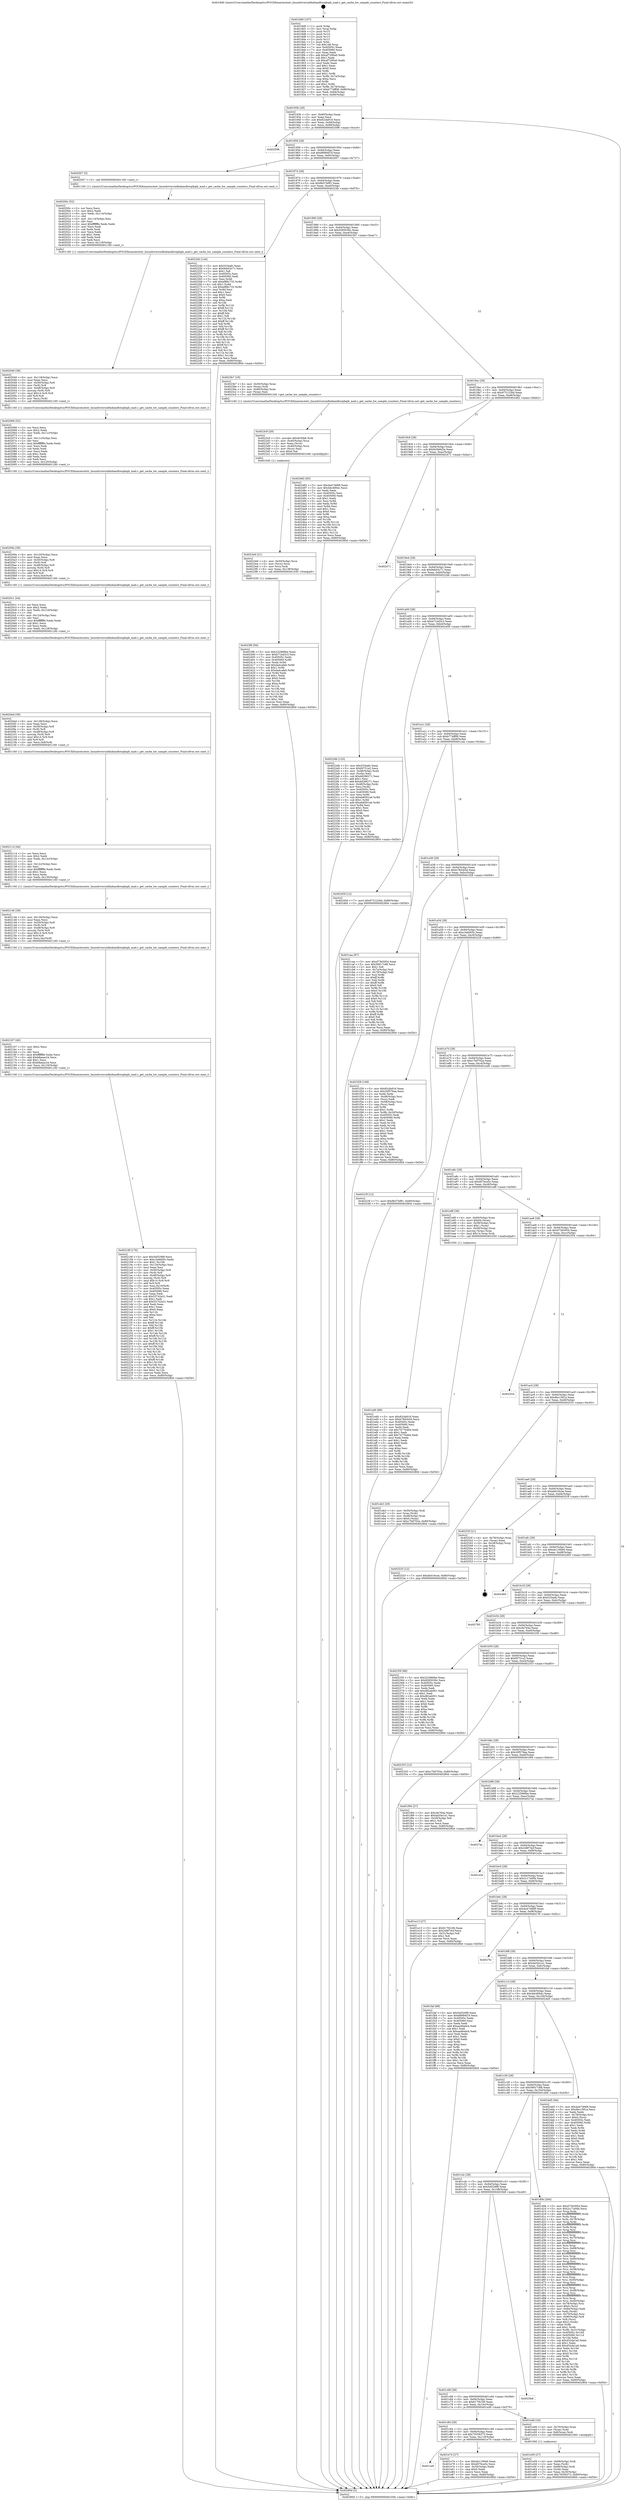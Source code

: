digraph "0x4018d0" {
  label = "0x4018d0 (/mnt/c/Users/mathe/Desktop/tcc/POCII/binaries/extr_linuxdriversinfinibandhwqibqib_mad.c_get_cache_hw_sample_counters_Final-ollvm.out::main(0))"
  labelloc = "t"
  node[shape=record]

  Entry [label="",width=0.3,height=0.3,shape=circle,fillcolor=black,style=filled]
  "0x40193b" [label="{
     0x40193b [29]\l
     | [instrs]\l
     &nbsp;&nbsp;0x40193b \<+3\>: mov -0x80(%rbp),%eax\l
     &nbsp;&nbsp;0x40193e \<+2\>: mov %eax,%ecx\l
     &nbsp;&nbsp;0x401940 \<+6\>: sub $0x82cfa916,%ecx\l
     &nbsp;&nbsp;0x401946 \<+6\>: mov %eax,-0x94(%rbp)\l
     &nbsp;&nbsp;0x40194c \<+6\>: mov %ecx,-0x98(%rbp)\l
     &nbsp;&nbsp;0x401952 \<+6\>: je 0000000000402596 \<main+0xcc6\>\l
  }"]
  "0x402596" [label="{
     0x402596\l
  }", style=dashed]
  "0x401958" [label="{
     0x401958 [28]\l
     | [instrs]\l
     &nbsp;&nbsp;0x401958 \<+5\>: jmp 000000000040195d \<main+0x8d\>\l
     &nbsp;&nbsp;0x40195d \<+6\>: mov -0x94(%rbp),%eax\l
     &nbsp;&nbsp;0x401963 \<+5\>: sub $0x88994f19,%eax\l
     &nbsp;&nbsp;0x401968 \<+6\>: mov %eax,-0x9c(%rbp)\l
     &nbsp;&nbsp;0x40196e \<+6\>: je 0000000000402007 \<main+0x737\>\l
  }"]
  Exit [label="",width=0.3,height=0.3,shape=circle,fillcolor=black,style=filled,peripheries=2]
  "0x402007" [label="{
     0x402007 [5]\l
     | [instrs]\l
     &nbsp;&nbsp;0x402007 \<+5\>: call 0000000000401160 \<next_i\>\l
     | [calls]\l
     &nbsp;&nbsp;0x401160 \{1\} (/mnt/c/Users/mathe/Desktop/tcc/POCII/binaries/extr_linuxdriversinfinibandhwqibqib_mad.c_get_cache_hw_sample_counters_Final-ollvm.out::next_i)\l
  }"]
  "0x401974" [label="{
     0x401974 [28]\l
     | [instrs]\l
     &nbsp;&nbsp;0x401974 \<+5\>: jmp 0000000000401979 \<main+0xa9\>\l
     &nbsp;&nbsp;0x401979 \<+6\>: mov -0x94(%rbp),%eax\l
     &nbsp;&nbsp;0x40197f \<+5\>: sub $0x8b57bf91,%eax\l
     &nbsp;&nbsp;0x401984 \<+6\>: mov %eax,-0xa0(%rbp)\l
     &nbsp;&nbsp;0x40198a \<+6\>: je 000000000040224b \<main+0x97b\>\l
  }"]
  "0x4023fb" [label="{
     0x4023fb [94]\l
     | [instrs]\l
     &nbsp;&nbsp;0x4023fb \<+5\>: mov $0x222966be,%eax\l
     &nbsp;&nbsp;0x402400 \<+5\>: mov $0xb71bd3c3,%esi\l
     &nbsp;&nbsp;0x402405 \<+7\>: mov 0x40505c,%edx\l
     &nbsp;&nbsp;0x40240c \<+8\>: mov 0x405060,%r8d\l
     &nbsp;&nbsp;0x402414 \<+3\>: mov %edx,%r9d\l
     &nbsp;&nbsp;0x402417 \<+7\>: add $0xda4cafa0,%r9d\l
     &nbsp;&nbsp;0x40241e \<+4\>: sub $0x1,%r9d\l
     &nbsp;&nbsp;0x402422 \<+7\>: sub $0xda4cafa0,%r9d\l
     &nbsp;&nbsp;0x402429 \<+4\>: imul %r9d,%edx\l
     &nbsp;&nbsp;0x40242d \<+3\>: and $0x1,%edx\l
     &nbsp;&nbsp;0x402430 \<+3\>: cmp $0x0,%edx\l
     &nbsp;&nbsp;0x402433 \<+4\>: sete %r10b\l
     &nbsp;&nbsp;0x402437 \<+4\>: cmp $0xa,%r8d\l
     &nbsp;&nbsp;0x40243b \<+4\>: setl %r11b\l
     &nbsp;&nbsp;0x40243f \<+3\>: mov %r10b,%bl\l
     &nbsp;&nbsp;0x402442 \<+3\>: and %r11b,%bl\l
     &nbsp;&nbsp;0x402445 \<+3\>: xor %r11b,%r10b\l
     &nbsp;&nbsp;0x402448 \<+3\>: or %r10b,%bl\l
     &nbsp;&nbsp;0x40244b \<+3\>: test $0x1,%bl\l
     &nbsp;&nbsp;0x40244e \<+3\>: cmovne %esi,%eax\l
     &nbsp;&nbsp;0x402451 \<+3\>: mov %eax,-0x80(%rbp)\l
     &nbsp;&nbsp;0x402454 \<+5\>: jmp 000000000040280d \<main+0xf3d\>\l
  }"]
  "0x40224b" [label="{
     0x40224b [144]\l
     | [instrs]\l
     &nbsp;&nbsp;0x40224b \<+5\>: mov $0x533eafc,%eax\l
     &nbsp;&nbsp;0x402250 \<+5\>: mov $0x9eb03c71,%ecx\l
     &nbsp;&nbsp;0x402255 \<+2\>: mov $0x1,%dl\l
     &nbsp;&nbsp;0x402257 \<+7\>: mov 0x40505c,%esi\l
     &nbsp;&nbsp;0x40225e \<+7\>: mov 0x405060,%edi\l
     &nbsp;&nbsp;0x402265 \<+3\>: mov %esi,%r8d\l
     &nbsp;&nbsp;0x402268 \<+7\>: add $0xef88c733,%r8d\l
     &nbsp;&nbsp;0x40226f \<+4\>: sub $0x1,%r8d\l
     &nbsp;&nbsp;0x402273 \<+7\>: sub $0xef88c733,%r8d\l
     &nbsp;&nbsp;0x40227a \<+4\>: imul %r8d,%esi\l
     &nbsp;&nbsp;0x40227e \<+3\>: and $0x1,%esi\l
     &nbsp;&nbsp;0x402281 \<+3\>: cmp $0x0,%esi\l
     &nbsp;&nbsp;0x402284 \<+4\>: sete %r9b\l
     &nbsp;&nbsp;0x402288 \<+3\>: cmp $0xa,%edi\l
     &nbsp;&nbsp;0x40228b \<+4\>: setl %r10b\l
     &nbsp;&nbsp;0x40228f \<+3\>: mov %r9b,%r11b\l
     &nbsp;&nbsp;0x402292 \<+4\>: xor $0xff,%r11b\l
     &nbsp;&nbsp;0x402296 \<+3\>: mov %r10b,%bl\l
     &nbsp;&nbsp;0x402299 \<+3\>: xor $0xff,%bl\l
     &nbsp;&nbsp;0x40229c \<+3\>: xor $0x1,%dl\l
     &nbsp;&nbsp;0x40229f \<+3\>: mov %r11b,%r14b\l
     &nbsp;&nbsp;0x4022a2 \<+4\>: and $0xff,%r14b\l
     &nbsp;&nbsp;0x4022a6 \<+3\>: and %dl,%r9b\l
     &nbsp;&nbsp;0x4022a9 \<+3\>: mov %bl,%r15b\l
     &nbsp;&nbsp;0x4022ac \<+4\>: and $0xff,%r15b\l
     &nbsp;&nbsp;0x4022b0 \<+3\>: and %dl,%r10b\l
     &nbsp;&nbsp;0x4022b3 \<+3\>: or %r9b,%r14b\l
     &nbsp;&nbsp;0x4022b6 \<+3\>: or %r10b,%r15b\l
     &nbsp;&nbsp;0x4022b9 \<+3\>: xor %r15b,%r14b\l
     &nbsp;&nbsp;0x4022bc \<+3\>: or %bl,%r11b\l
     &nbsp;&nbsp;0x4022bf \<+4\>: xor $0xff,%r11b\l
     &nbsp;&nbsp;0x4022c3 \<+3\>: or $0x1,%dl\l
     &nbsp;&nbsp;0x4022c6 \<+3\>: and %dl,%r11b\l
     &nbsp;&nbsp;0x4022c9 \<+3\>: or %r11b,%r14b\l
     &nbsp;&nbsp;0x4022cc \<+4\>: test $0x1,%r14b\l
     &nbsp;&nbsp;0x4022d0 \<+3\>: cmovne %ecx,%eax\l
     &nbsp;&nbsp;0x4022d3 \<+3\>: mov %eax,-0x80(%rbp)\l
     &nbsp;&nbsp;0x4022d6 \<+5\>: jmp 000000000040280d \<main+0xf3d\>\l
  }"]
  "0x401990" [label="{
     0x401990 [28]\l
     | [instrs]\l
     &nbsp;&nbsp;0x401990 \<+5\>: jmp 0000000000401995 \<main+0xc5\>\l
     &nbsp;&nbsp;0x401995 \<+6\>: mov -0x94(%rbp),%eax\l
     &nbsp;&nbsp;0x40199b \<+5\>: sub $0x9285036c,%eax\l
     &nbsp;&nbsp;0x4019a0 \<+6\>: mov %eax,-0xa4(%rbp)\l
     &nbsp;&nbsp;0x4019a6 \<+6\>: je 00000000004023b7 \<main+0xae7\>\l
  }"]
  "0x4023e6" [label="{
     0x4023e6 [21]\l
     | [instrs]\l
     &nbsp;&nbsp;0x4023e6 \<+4\>: mov -0x50(%rbp),%rcx\l
     &nbsp;&nbsp;0x4023ea \<+3\>: mov (%rcx),%rcx\l
     &nbsp;&nbsp;0x4023ed \<+3\>: mov %rcx,%rdi\l
     &nbsp;&nbsp;0x4023f0 \<+6\>: mov %eax,-0x138(%rbp)\l
     &nbsp;&nbsp;0x4023f6 \<+5\>: call 0000000000401030 \<free@plt\>\l
     | [calls]\l
     &nbsp;&nbsp;0x401030 \{1\} (unknown)\l
  }"]
  "0x4023b7" [label="{
     0x4023b7 [18]\l
     | [instrs]\l
     &nbsp;&nbsp;0x4023b7 \<+4\>: mov -0x50(%rbp),%rax\l
     &nbsp;&nbsp;0x4023bb \<+3\>: mov (%rax),%rdi\l
     &nbsp;&nbsp;0x4023be \<+4\>: mov -0x60(%rbp),%rax\l
     &nbsp;&nbsp;0x4023c2 \<+2\>: mov (%rax),%esi\l
     &nbsp;&nbsp;0x4023c4 \<+5\>: call 0000000000401240 \<get_cache_hw_sample_counters\>\l
     | [calls]\l
     &nbsp;&nbsp;0x401240 \{1\} (/mnt/c/Users/mathe/Desktop/tcc/POCII/binaries/extr_linuxdriversinfinibandhwqibqib_mad.c_get_cache_hw_sample_counters_Final-ollvm.out::get_cache_hw_sample_counters)\l
  }"]
  "0x4019ac" [label="{
     0x4019ac [28]\l
     | [instrs]\l
     &nbsp;&nbsp;0x4019ac \<+5\>: jmp 00000000004019b1 \<main+0xe1\>\l
     &nbsp;&nbsp;0x4019b1 \<+6\>: mov -0x94(%rbp),%eax\l
     &nbsp;&nbsp;0x4019b7 \<+5\>: sub $0x9731226d,%eax\l
     &nbsp;&nbsp;0x4019bc \<+6\>: mov %eax,-0xa8(%rbp)\l
     &nbsp;&nbsp;0x4019c2 \<+6\>: je 0000000000402482 \<main+0xbb2\>\l
  }"]
  "0x4023c9" [label="{
     0x4023c9 [29]\l
     | [instrs]\l
     &nbsp;&nbsp;0x4023c9 \<+10\>: movabs $0x4030b6,%rdi\l
     &nbsp;&nbsp;0x4023d3 \<+4\>: mov -0x40(%rbp),%rcx\l
     &nbsp;&nbsp;0x4023d7 \<+2\>: mov %eax,(%rcx)\l
     &nbsp;&nbsp;0x4023d9 \<+4\>: mov -0x40(%rbp),%rcx\l
     &nbsp;&nbsp;0x4023dd \<+2\>: mov (%rcx),%esi\l
     &nbsp;&nbsp;0x4023df \<+2\>: mov $0x0,%al\l
     &nbsp;&nbsp;0x4023e1 \<+5\>: call 0000000000401040 \<printf@plt\>\l
     | [calls]\l
     &nbsp;&nbsp;0x401040 \{1\} (unknown)\l
  }"]
  "0x402482" [label="{
     0x402482 [83]\l
     | [instrs]\l
     &nbsp;&nbsp;0x402482 \<+5\>: mov $0x4a474689,%eax\l
     &nbsp;&nbsp;0x402487 \<+5\>: mov $0x4dcd064c,%ecx\l
     &nbsp;&nbsp;0x40248c \<+2\>: xor %edx,%edx\l
     &nbsp;&nbsp;0x40248e \<+7\>: mov 0x40505c,%esi\l
     &nbsp;&nbsp;0x402495 \<+7\>: mov 0x405060,%edi\l
     &nbsp;&nbsp;0x40249c \<+3\>: sub $0x1,%edx\l
     &nbsp;&nbsp;0x40249f \<+3\>: mov %esi,%r8d\l
     &nbsp;&nbsp;0x4024a2 \<+3\>: add %edx,%r8d\l
     &nbsp;&nbsp;0x4024a5 \<+4\>: imul %r8d,%esi\l
     &nbsp;&nbsp;0x4024a9 \<+3\>: and $0x1,%esi\l
     &nbsp;&nbsp;0x4024ac \<+3\>: cmp $0x0,%esi\l
     &nbsp;&nbsp;0x4024af \<+4\>: sete %r9b\l
     &nbsp;&nbsp;0x4024b3 \<+3\>: cmp $0xa,%edi\l
     &nbsp;&nbsp;0x4024b6 \<+4\>: setl %r10b\l
     &nbsp;&nbsp;0x4024ba \<+3\>: mov %r9b,%r11b\l
     &nbsp;&nbsp;0x4024bd \<+3\>: and %r10b,%r11b\l
     &nbsp;&nbsp;0x4024c0 \<+3\>: xor %r10b,%r9b\l
     &nbsp;&nbsp;0x4024c3 \<+3\>: or %r9b,%r11b\l
     &nbsp;&nbsp;0x4024c6 \<+4\>: test $0x1,%r11b\l
     &nbsp;&nbsp;0x4024ca \<+3\>: cmovne %ecx,%eax\l
     &nbsp;&nbsp;0x4024cd \<+3\>: mov %eax,-0x80(%rbp)\l
     &nbsp;&nbsp;0x4024d0 \<+5\>: jmp 000000000040280d \<main+0xf3d\>\l
  }"]
  "0x4019c8" [label="{
     0x4019c8 [28]\l
     | [instrs]\l
     &nbsp;&nbsp;0x4019c8 \<+5\>: jmp 00000000004019cd \<main+0xfd\>\l
     &nbsp;&nbsp;0x4019cd \<+6\>: mov -0x94(%rbp),%eax\l
     &nbsp;&nbsp;0x4019d3 \<+5\>: sub $0x9c0b6d3a,%eax\l
     &nbsp;&nbsp;0x4019d8 \<+6\>: mov %eax,-0xac(%rbp)\l
     &nbsp;&nbsp;0x4019de \<+6\>: je 0000000000402471 \<main+0xba1\>\l
  }"]
  "0x40218f" [label="{
     0x40218f [176]\l
     | [instrs]\l
     &nbsp;&nbsp;0x40218f \<+5\>: mov $0x5ef329f9,%ecx\l
     &nbsp;&nbsp;0x402194 \<+5\>: mov $0xc3a6d05c,%edx\l
     &nbsp;&nbsp;0x402199 \<+3\>: mov $0x1,%r10b\l
     &nbsp;&nbsp;0x40219c \<+6\>: mov -0x134(%rbp),%esi\l
     &nbsp;&nbsp;0x4021a2 \<+3\>: imul %eax,%esi\l
     &nbsp;&nbsp;0x4021a5 \<+4\>: mov -0x50(%rbp),%r8\l
     &nbsp;&nbsp;0x4021a9 \<+3\>: mov (%r8),%r8\l
     &nbsp;&nbsp;0x4021ac \<+4\>: mov -0x48(%rbp),%r9\l
     &nbsp;&nbsp;0x4021b0 \<+3\>: movslq (%r9),%r9\l
     &nbsp;&nbsp;0x4021b3 \<+4\>: imul $0x14,%r9,%r9\l
     &nbsp;&nbsp;0x4021b7 \<+3\>: add %r9,%r8\l
     &nbsp;&nbsp;0x4021ba \<+4\>: mov %esi,0x10(%r8)\l
     &nbsp;&nbsp;0x4021be \<+7\>: mov 0x40505c,%eax\l
     &nbsp;&nbsp;0x4021c5 \<+7\>: mov 0x405060,%esi\l
     &nbsp;&nbsp;0x4021cc \<+2\>: mov %eax,%edi\l
     &nbsp;&nbsp;0x4021ce \<+6\>: sub $0x53742a31,%edi\l
     &nbsp;&nbsp;0x4021d4 \<+3\>: sub $0x1,%edi\l
     &nbsp;&nbsp;0x4021d7 \<+6\>: add $0x53742a31,%edi\l
     &nbsp;&nbsp;0x4021dd \<+3\>: imul %edi,%eax\l
     &nbsp;&nbsp;0x4021e0 \<+3\>: and $0x1,%eax\l
     &nbsp;&nbsp;0x4021e3 \<+3\>: cmp $0x0,%eax\l
     &nbsp;&nbsp;0x4021e6 \<+4\>: sete %r11b\l
     &nbsp;&nbsp;0x4021ea \<+3\>: cmp $0xa,%esi\l
     &nbsp;&nbsp;0x4021ed \<+3\>: setl %bl\l
     &nbsp;&nbsp;0x4021f0 \<+3\>: mov %r11b,%r14b\l
     &nbsp;&nbsp;0x4021f3 \<+4\>: xor $0xff,%r14b\l
     &nbsp;&nbsp;0x4021f7 \<+3\>: mov %bl,%r15b\l
     &nbsp;&nbsp;0x4021fa \<+4\>: xor $0xff,%r15b\l
     &nbsp;&nbsp;0x4021fe \<+4\>: xor $0x1,%r10b\l
     &nbsp;&nbsp;0x402202 \<+3\>: mov %r14b,%r12b\l
     &nbsp;&nbsp;0x402205 \<+4\>: and $0xff,%r12b\l
     &nbsp;&nbsp;0x402209 \<+3\>: and %r10b,%r11b\l
     &nbsp;&nbsp;0x40220c \<+3\>: mov %r15b,%r13b\l
     &nbsp;&nbsp;0x40220f \<+4\>: and $0xff,%r13b\l
     &nbsp;&nbsp;0x402213 \<+3\>: and %r10b,%bl\l
     &nbsp;&nbsp;0x402216 \<+3\>: or %r11b,%r12b\l
     &nbsp;&nbsp;0x402219 \<+3\>: or %bl,%r13b\l
     &nbsp;&nbsp;0x40221c \<+3\>: xor %r13b,%r12b\l
     &nbsp;&nbsp;0x40221f \<+3\>: or %r15b,%r14b\l
     &nbsp;&nbsp;0x402222 \<+4\>: xor $0xff,%r14b\l
     &nbsp;&nbsp;0x402226 \<+4\>: or $0x1,%r10b\l
     &nbsp;&nbsp;0x40222a \<+3\>: and %r10b,%r14b\l
     &nbsp;&nbsp;0x40222d \<+3\>: or %r14b,%r12b\l
     &nbsp;&nbsp;0x402230 \<+4\>: test $0x1,%r12b\l
     &nbsp;&nbsp;0x402234 \<+3\>: cmovne %edx,%ecx\l
     &nbsp;&nbsp;0x402237 \<+3\>: mov %ecx,-0x80(%rbp)\l
     &nbsp;&nbsp;0x40223a \<+5\>: jmp 000000000040280d \<main+0xf3d\>\l
  }"]
  "0x402471" [label="{
     0x402471\l
  }", style=dashed]
  "0x4019e4" [label="{
     0x4019e4 [28]\l
     | [instrs]\l
     &nbsp;&nbsp;0x4019e4 \<+5\>: jmp 00000000004019e9 \<main+0x119\>\l
     &nbsp;&nbsp;0x4019e9 \<+6\>: mov -0x94(%rbp),%eax\l
     &nbsp;&nbsp;0x4019ef \<+5\>: sub $0x9eb03c71,%eax\l
     &nbsp;&nbsp;0x4019f4 \<+6\>: mov %eax,-0xb0(%rbp)\l
     &nbsp;&nbsp;0x4019fa \<+6\>: je 00000000004022db \<main+0xa0b\>\l
  }"]
  "0x402167" [label="{
     0x402167 [40]\l
     | [instrs]\l
     &nbsp;&nbsp;0x402167 \<+5\>: mov $0x2,%ecx\l
     &nbsp;&nbsp;0x40216c \<+1\>: cltd\l
     &nbsp;&nbsp;0x40216d \<+2\>: idiv %ecx\l
     &nbsp;&nbsp;0x40216f \<+6\>: imul $0xfffffffe,%edx,%ecx\l
     &nbsp;&nbsp;0x402175 \<+6\>: add $0xb8aeac24,%ecx\l
     &nbsp;&nbsp;0x40217b \<+3\>: add $0x1,%ecx\l
     &nbsp;&nbsp;0x40217e \<+6\>: sub $0xb8aeac24,%ecx\l
     &nbsp;&nbsp;0x402184 \<+6\>: mov %ecx,-0x134(%rbp)\l
     &nbsp;&nbsp;0x40218a \<+5\>: call 0000000000401160 \<next_i\>\l
     | [calls]\l
     &nbsp;&nbsp;0x401160 \{1\} (/mnt/c/Users/mathe/Desktop/tcc/POCII/binaries/extr_linuxdriversinfinibandhwqibqib_mad.c_get_cache_hw_sample_counters_Final-ollvm.out::next_i)\l
  }"]
  "0x4022db" [label="{
     0x4022db [120]\l
     | [instrs]\l
     &nbsp;&nbsp;0x4022db \<+5\>: mov $0x533eafc,%eax\l
     &nbsp;&nbsp;0x4022e0 \<+5\>: mov $0xf4751a2,%ecx\l
     &nbsp;&nbsp;0x4022e5 \<+4\>: mov -0x48(%rbp),%rdx\l
     &nbsp;&nbsp;0x4022e9 \<+2\>: mov (%rdx),%esi\l
     &nbsp;&nbsp;0x4022eb \<+6\>: sub $0xdd286271,%esi\l
     &nbsp;&nbsp;0x4022f1 \<+3\>: add $0x1,%esi\l
     &nbsp;&nbsp;0x4022f4 \<+6\>: add $0xdd286271,%esi\l
     &nbsp;&nbsp;0x4022fa \<+4\>: mov -0x48(%rbp),%rdx\l
     &nbsp;&nbsp;0x4022fe \<+2\>: mov %esi,(%rdx)\l
     &nbsp;&nbsp;0x402300 \<+7\>: mov 0x40505c,%esi\l
     &nbsp;&nbsp;0x402307 \<+7\>: mov 0x405060,%edi\l
     &nbsp;&nbsp;0x40230e \<+3\>: mov %esi,%r8d\l
     &nbsp;&nbsp;0x402311 \<+7\>: sub $0xeb8561a6,%r8d\l
     &nbsp;&nbsp;0x402318 \<+4\>: sub $0x1,%r8d\l
     &nbsp;&nbsp;0x40231c \<+7\>: add $0xeb8561a6,%r8d\l
     &nbsp;&nbsp;0x402323 \<+4\>: imul %r8d,%esi\l
     &nbsp;&nbsp;0x402327 \<+3\>: and $0x1,%esi\l
     &nbsp;&nbsp;0x40232a \<+3\>: cmp $0x0,%esi\l
     &nbsp;&nbsp;0x40232d \<+4\>: sete %r9b\l
     &nbsp;&nbsp;0x402331 \<+3\>: cmp $0xa,%edi\l
     &nbsp;&nbsp;0x402334 \<+4\>: setl %r10b\l
     &nbsp;&nbsp;0x402338 \<+3\>: mov %r9b,%r11b\l
     &nbsp;&nbsp;0x40233b \<+3\>: and %r10b,%r11b\l
     &nbsp;&nbsp;0x40233e \<+3\>: xor %r10b,%r9b\l
     &nbsp;&nbsp;0x402341 \<+3\>: or %r9b,%r11b\l
     &nbsp;&nbsp;0x402344 \<+4\>: test $0x1,%r11b\l
     &nbsp;&nbsp;0x402348 \<+3\>: cmovne %ecx,%eax\l
     &nbsp;&nbsp;0x40234b \<+3\>: mov %eax,-0x80(%rbp)\l
     &nbsp;&nbsp;0x40234e \<+5\>: jmp 000000000040280d \<main+0xf3d\>\l
  }"]
  "0x401a00" [label="{
     0x401a00 [28]\l
     | [instrs]\l
     &nbsp;&nbsp;0x401a00 \<+5\>: jmp 0000000000401a05 \<main+0x135\>\l
     &nbsp;&nbsp;0x401a05 \<+6\>: mov -0x94(%rbp),%eax\l
     &nbsp;&nbsp;0x401a0b \<+5\>: sub $0xb71bd3c3,%eax\l
     &nbsp;&nbsp;0x401a10 \<+6\>: mov %eax,-0xb4(%rbp)\l
     &nbsp;&nbsp;0x401a16 \<+6\>: je 0000000000402459 \<main+0xb89\>\l
  }"]
  "0x402140" [label="{
     0x402140 [39]\l
     | [instrs]\l
     &nbsp;&nbsp;0x402140 \<+6\>: mov -0x130(%rbp),%ecx\l
     &nbsp;&nbsp;0x402146 \<+3\>: imul %eax,%ecx\l
     &nbsp;&nbsp;0x402149 \<+4\>: mov -0x50(%rbp),%r8\l
     &nbsp;&nbsp;0x40214d \<+3\>: mov (%r8),%r8\l
     &nbsp;&nbsp;0x402150 \<+4\>: mov -0x48(%rbp),%r9\l
     &nbsp;&nbsp;0x402154 \<+3\>: movslq (%r9),%r9\l
     &nbsp;&nbsp;0x402157 \<+4\>: imul $0x14,%r9,%r9\l
     &nbsp;&nbsp;0x40215b \<+3\>: add %r9,%r8\l
     &nbsp;&nbsp;0x40215e \<+4\>: mov %ecx,0xc(%r8)\l
     &nbsp;&nbsp;0x402162 \<+5\>: call 0000000000401160 \<next_i\>\l
     | [calls]\l
     &nbsp;&nbsp;0x401160 \{1\} (/mnt/c/Users/mathe/Desktop/tcc/POCII/binaries/extr_linuxdriversinfinibandhwqibqib_mad.c_get_cache_hw_sample_counters_Final-ollvm.out::next_i)\l
  }"]
  "0x402459" [label="{
     0x402459 [12]\l
     | [instrs]\l
     &nbsp;&nbsp;0x402459 \<+7\>: movl $0x9731226d,-0x80(%rbp)\l
     &nbsp;&nbsp;0x402460 \<+5\>: jmp 000000000040280d \<main+0xf3d\>\l
  }"]
  "0x401a1c" [label="{
     0x401a1c [28]\l
     | [instrs]\l
     &nbsp;&nbsp;0x401a1c \<+5\>: jmp 0000000000401a21 \<main+0x151\>\l
     &nbsp;&nbsp;0x401a21 \<+6\>: mov -0x94(%rbp),%eax\l
     &nbsp;&nbsp;0x401a27 \<+5\>: sub $0xb774ff08,%eax\l
     &nbsp;&nbsp;0x401a2c \<+6\>: mov %eax,-0xb8(%rbp)\l
     &nbsp;&nbsp;0x401a32 \<+6\>: je 0000000000401caa \<main+0x3da\>\l
  }"]
  "0x402114" [label="{
     0x402114 [44]\l
     | [instrs]\l
     &nbsp;&nbsp;0x402114 \<+2\>: xor %ecx,%ecx\l
     &nbsp;&nbsp;0x402116 \<+5\>: mov $0x2,%edx\l
     &nbsp;&nbsp;0x40211b \<+6\>: mov %edx,-0x12c(%rbp)\l
     &nbsp;&nbsp;0x402121 \<+1\>: cltd\l
     &nbsp;&nbsp;0x402122 \<+6\>: mov -0x12c(%rbp),%esi\l
     &nbsp;&nbsp;0x402128 \<+2\>: idiv %esi\l
     &nbsp;&nbsp;0x40212a \<+6\>: imul $0xfffffffe,%edx,%edx\l
     &nbsp;&nbsp;0x402130 \<+3\>: sub $0x1,%ecx\l
     &nbsp;&nbsp;0x402133 \<+2\>: sub %ecx,%edx\l
     &nbsp;&nbsp;0x402135 \<+6\>: mov %edx,-0x130(%rbp)\l
     &nbsp;&nbsp;0x40213b \<+5\>: call 0000000000401160 \<next_i\>\l
     | [calls]\l
     &nbsp;&nbsp;0x401160 \{1\} (/mnt/c/Users/mathe/Desktop/tcc/POCII/binaries/extr_linuxdriversinfinibandhwqibqib_mad.c_get_cache_hw_sample_counters_Final-ollvm.out::next_i)\l
  }"]
  "0x401caa" [label="{
     0x401caa [97]\l
     | [instrs]\l
     &nbsp;&nbsp;0x401caa \<+5\>: mov $0xd73b5954,%eax\l
     &nbsp;&nbsp;0x401caf \<+5\>: mov $0x56917c88,%ecx\l
     &nbsp;&nbsp;0x401cb4 \<+2\>: mov $0x1,%dl\l
     &nbsp;&nbsp;0x401cb6 \<+4\>: mov -0x7a(%rbp),%sil\l
     &nbsp;&nbsp;0x401cba \<+4\>: mov -0x79(%rbp),%dil\l
     &nbsp;&nbsp;0x401cbe \<+3\>: mov %sil,%r8b\l
     &nbsp;&nbsp;0x401cc1 \<+4\>: xor $0xff,%r8b\l
     &nbsp;&nbsp;0x401cc5 \<+3\>: mov %dil,%r9b\l
     &nbsp;&nbsp;0x401cc8 \<+4\>: xor $0xff,%r9b\l
     &nbsp;&nbsp;0x401ccc \<+3\>: xor $0x0,%dl\l
     &nbsp;&nbsp;0x401ccf \<+3\>: mov %r8b,%r10b\l
     &nbsp;&nbsp;0x401cd2 \<+4\>: and $0x0,%r10b\l
     &nbsp;&nbsp;0x401cd6 \<+3\>: and %dl,%sil\l
     &nbsp;&nbsp;0x401cd9 \<+3\>: mov %r9b,%r11b\l
     &nbsp;&nbsp;0x401cdc \<+4\>: and $0x0,%r11b\l
     &nbsp;&nbsp;0x401ce0 \<+3\>: and %dl,%dil\l
     &nbsp;&nbsp;0x401ce3 \<+3\>: or %sil,%r10b\l
     &nbsp;&nbsp;0x401ce6 \<+3\>: or %dil,%r11b\l
     &nbsp;&nbsp;0x401ce9 \<+3\>: xor %r11b,%r10b\l
     &nbsp;&nbsp;0x401cec \<+3\>: or %r9b,%r8b\l
     &nbsp;&nbsp;0x401cef \<+4\>: xor $0xff,%r8b\l
     &nbsp;&nbsp;0x401cf3 \<+3\>: or $0x0,%dl\l
     &nbsp;&nbsp;0x401cf6 \<+3\>: and %dl,%r8b\l
     &nbsp;&nbsp;0x401cf9 \<+3\>: or %r8b,%r10b\l
     &nbsp;&nbsp;0x401cfc \<+4\>: test $0x1,%r10b\l
     &nbsp;&nbsp;0x401d00 \<+3\>: cmovne %ecx,%eax\l
     &nbsp;&nbsp;0x401d03 \<+3\>: mov %eax,-0x80(%rbp)\l
     &nbsp;&nbsp;0x401d06 \<+5\>: jmp 000000000040280d \<main+0xf3d\>\l
  }"]
  "0x401a38" [label="{
     0x401a38 [28]\l
     | [instrs]\l
     &nbsp;&nbsp;0x401a38 \<+5\>: jmp 0000000000401a3d \<main+0x16d\>\l
     &nbsp;&nbsp;0x401a3d \<+6\>: mov -0x94(%rbp),%eax\l
     &nbsp;&nbsp;0x401a43 \<+5\>: sub $0xb780cb5d,%eax\l
     &nbsp;&nbsp;0x401a48 \<+6\>: mov %eax,-0xbc(%rbp)\l
     &nbsp;&nbsp;0x401a4e \<+6\>: je 0000000000401f28 \<main+0x658\>\l
  }"]
  "0x40280d" [label="{
     0x40280d [5]\l
     | [instrs]\l
     &nbsp;&nbsp;0x40280d \<+5\>: jmp 000000000040193b \<main+0x6b\>\l
  }"]
  "0x4018d0" [label="{
     0x4018d0 [107]\l
     | [instrs]\l
     &nbsp;&nbsp;0x4018d0 \<+1\>: push %rbp\l
     &nbsp;&nbsp;0x4018d1 \<+3\>: mov %rsp,%rbp\l
     &nbsp;&nbsp;0x4018d4 \<+2\>: push %r15\l
     &nbsp;&nbsp;0x4018d6 \<+2\>: push %r14\l
     &nbsp;&nbsp;0x4018d8 \<+2\>: push %r13\l
     &nbsp;&nbsp;0x4018da \<+2\>: push %r12\l
     &nbsp;&nbsp;0x4018dc \<+1\>: push %rbx\l
     &nbsp;&nbsp;0x4018dd \<+7\>: sub $0x148,%rsp\l
     &nbsp;&nbsp;0x4018e4 \<+7\>: mov 0x40505c,%eax\l
     &nbsp;&nbsp;0x4018eb \<+7\>: mov 0x405060,%ecx\l
     &nbsp;&nbsp;0x4018f2 \<+2\>: mov %eax,%edx\l
     &nbsp;&nbsp;0x4018f4 \<+6\>: add $0xaf7290a0,%edx\l
     &nbsp;&nbsp;0x4018fa \<+3\>: sub $0x1,%edx\l
     &nbsp;&nbsp;0x4018fd \<+6\>: sub $0xaf7290a0,%edx\l
     &nbsp;&nbsp;0x401903 \<+3\>: imul %edx,%eax\l
     &nbsp;&nbsp;0x401906 \<+3\>: and $0x1,%eax\l
     &nbsp;&nbsp;0x401909 \<+3\>: cmp $0x0,%eax\l
     &nbsp;&nbsp;0x40190c \<+4\>: sete %r8b\l
     &nbsp;&nbsp;0x401910 \<+4\>: and $0x1,%r8b\l
     &nbsp;&nbsp;0x401914 \<+4\>: mov %r8b,-0x7a(%rbp)\l
     &nbsp;&nbsp;0x401918 \<+3\>: cmp $0xa,%ecx\l
     &nbsp;&nbsp;0x40191b \<+4\>: setl %r8b\l
     &nbsp;&nbsp;0x40191f \<+4\>: and $0x1,%r8b\l
     &nbsp;&nbsp;0x401923 \<+4\>: mov %r8b,-0x79(%rbp)\l
     &nbsp;&nbsp;0x401927 \<+7\>: movl $0xb774ff08,-0x80(%rbp)\l
     &nbsp;&nbsp;0x40192e \<+6\>: mov %edi,-0x84(%rbp)\l
     &nbsp;&nbsp;0x401934 \<+7\>: mov %rsi,-0x90(%rbp)\l
  }"]
  "0x4020ed" [label="{
     0x4020ed [39]\l
     | [instrs]\l
     &nbsp;&nbsp;0x4020ed \<+6\>: mov -0x128(%rbp),%ecx\l
     &nbsp;&nbsp;0x4020f3 \<+3\>: imul %eax,%ecx\l
     &nbsp;&nbsp;0x4020f6 \<+4\>: mov -0x50(%rbp),%r8\l
     &nbsp;&nbsp;0x4020fa \<+3\>: mov (%r8),%r8\l
     &nbsp;&nbsp;0x4020fd \<+4\>: mov -0x48(%rbp),%r9\l
     &nbsp;&nbsp;0x402101 \<+3\>: movslq (%r9),%r9\l
     &nbsp;&nbsp;0x402104 \<+4\>: imul $0x14,%r9,%r9\l
     &nbsp;&nbsp;0x402108 \<+3\>: add %r9,%r8\l
     &nbsp;&nbsp;0x40210b \<+4\>: mov %ecx,0x8(%r8)\l
     &nbsp;&nbsp;0x40210f \<+5\>: call 0000000000401160 \<next_i\>\l
     | [calls]\l
     &nbsp;&nbsp;0x401160 \{1\} (/mnt/c/Users/mathe/Desktop/tcc/POCII/binaries/extr_linuxdriversinfinibandhwqibqib_mad.c_get_cache_hw_sample_counters_Final-ollvm.out::next_i)\l
  }"]
  "0x401f28" [label="{
     0x401f28 [108]\l
     | [instrs]\l
     &nbsp;&nbsp;0x401f28 \<+5\>: mov $0x82cfa916,%eax\l
     &nbsp;&nbsp;0x401f2d \<+5\>: mov $0x20f579aa,%ecx\l
     &nbsp;&nbsp;0x401f32 \<+2\>: xor %edx,%edx\l
     &nbsp;&nbsp;0x401f34 \<+4\>: mov -0x48(%rbp),%rsi\l
     &nbsp;&nbsp;0x401f38 \<+2\>: mov (%rsi),%edi\l
     &nbsp;&nbsp;0x401f3a \<+4\>: mov -0x58(%rbp),%rsi\l
     &nbsp;&nbsp;0x401f3e \<+2\>: cmp (%rsi),%edi\l
     &nbsp;&nbsp;0x401f40 \<+4\>: setl %r8b\l
     &nbsp;&nbsp;0x401f44 \<+4\>: and $0x1,%r8b\l
     &nbsp;&nbsp;0x401f48 \<+4\>: mov %r8b,-0x29(%rbp)\l
     &nbsp;&nbsp;0x401f4c \<+7\>: mov 0x40505c,%edi\l
     &nbsp;&nbsp;0x401f53 \<+8\>: mov 0x405060,%r9d\l
     &nbsp;&nbsp;0x401f5b \<+3\>: sub $0x1,%edx\l
     &nbsp;&nbsp;0x401f5e \<+3\>: mov %edi,%r10d\l
     &nbsp;&nbsp;0x401f61 \<+3\>: add %edx,%r10d\l
     &nbsp;&nbsp;0x401f64 \<+4\>: imul %r10d,%edi\l
     &nbsp;&nbsp;0x401f68 \<+3\>: and $0x1,%edi\l
     &nbsp;&nbsp;0x401f6b \<+3\>: cmp $0x0,%edi\l
     &nbsp;&nbsp;0x401f6e \<+4\>: sete %r8b\l
     &nbsp;&nbsp;0x401f72 \<+4\>: cmp $0xa,%r9d\l
     &nbsp;&nbsp;0x401f76 \<+4\>: setl %r11b\l
     &nbsp;&nbsp;0x401f7a \<+3\>: mov %r8b,%bl\l
     &nbsp;&nbsp;0x401f7d \<+3\>: and %r11b,%bl\l
     &nbsp;&nbsp;0x401f80 \<+3\>: xor %r11b,%r8b\l
     &nbsp;&nbsp;0x401f83 \<+3\>: or %r8b,%bl\l
     &nbsp;&nbsp;0x401f86 \<+3\>: test $0x1,%bl\l
     &nbsp;&nbsp;0x401f89 \<+3\>: cmovne %ecx,%eax\l
     &nbsp;&nbsp;0x401f8c \<+3\>: mov %eax,-0x80(%rbp)\l
     &nbsp;&nbsp;0x401f8f \<+5\>: jmp 000000000040280d \<main+0xf3d\>\l
  }"]
  "0x401a54" [label="{
     0x401a54 [28]\l
     | [instrs]\l
     &nbsp;&nbsp;0x401a54 \<+5\>: jmp 0000000000401a59 \<main+0x189\>\l
     &nbsp;&nbsp;0x401a59 \<+6\>: mov -0x94(%rbp),%eax\l
     &nbsp;&nbsp;0x401a5f \<+5\>: sub $0xc3a6d05c,%eax\l
     &nbsp;&nbsp;0x401a64 \<+6\>: mov %eax,-0xc0(%rbp)\l
     &nbsp;&nbsp;0x401a6a \<+6\>: je 000000000040223f \<main+0x96f\>\l
  }"]
  "0x4020c1" [label="{
     0x4020c1 [44]\l
     | [instrs]\l
     &nbsp;&nbsp;0x4020c1 \<+2\>: xor %ecx,%ecx\l
     &nbsp;&nbsp;0x4020c3 \<+5\>: mov $0x2,%edx\l
     &nbsp;&nbsp;0x4020c8 \<+6\>: mov %edx,-0x124(%rbp)\l
     &nbsp;&nbsp;0x4020ce \<+1\>: cltd\l
     &nbsp;&nbsp;0x4020cf \<+6\>: mov -0x124(%rbp),%esi\l
     &nbsp;&nbsp;0x4020d5 \<+2\>: idiv %esi\l
     &nbsp;&nbsp;0x4020d7 \<+6\>: imul $0xfffffffe,%edx,%edx\l
     &nbsp;&nbsp;0x4020dd \<+3\>: sub $0x1,%ecx\l
     &nbsp;&nbsp;0x4020e0 \<+2\>: sub %ecx,%edx\l
     &nbsp;&nbsp;0x4020e2 \<+6\>: mov %edx,-0x128(%rbp)\l
     &nbsp;&nbsp;0x4020e8 \<+5\>: call 0000000000401160 \<next_i\>\l
     | [calls]\l
     &nbsp;&nbsp;0x401160 \{1\} (/mnt/c/Users/mathe/Desktop/tcc/POCII/binaries/extr_linuxdriversinfinibandhwqibqib_mad.c_get_cache_hw_sample_counters_Final-ollvm.out::next_i)\l
  }"]
  "0x40223f" [label="{
     0x40223f [12]\l
     | [instrs]\l
     &nbsp;&nbsp;0x40223f \<+7\>: movl $0x8b57bf91,-0x80(%rbp)\l
     &nbsp;&nbsp;0x402246 \<+5\>: jmp 000000000040280d \<main+0xf3d\>\l
  }"]
  "0x401a70" [label="{
     0x401a70 [28]\l
     | [instrs]\l
     &nbsp;&nbsp;0x401a70 \<+5\>: jmp 0000000000401a75 \<main+0x1a5\>\l
     &nbsp;&nbsp;0x401a75 \<+6\>: mov -0x94(%rbp),%eax\l
     &nbsp;&nbsp;0x401a7b \<+5\>: sub $0xc7b9702a,%eax\l
     &nbsp;&nbsp;0x401a80 \<+6\>: mov %eax,-0xc4(%rbp)\l
     &nbsp;&nbsp;0x401a86 \<+6\>: je 0000000000401ed0 \<main+0x600\>\l
  }"]
  "0x40209a" [label="{
     0x40209a [39]\l
     | [instrs]\l
     &nbsp;&nbsp;0x40209a \<+6\>: mov -0x120(%rbp),%ecx\l
     &nbsp;&nbsp;0x4020a0 \<+3\>: imul %eax,%ecx\l
     &nbsp;&nbsp;0x4020a3 \<+4\>: mov -0x50(%rbp),%r8\l
     &nbsp;&nbsp;0x4020a7 \<+3\>: mov (%r8),%r8\l
     &nbsp;&nbsp;0x4020aa \<+4\>: mov -0x48(%rbp),%r9\l
     &nbsp;&nbsp;0x4020ae \<+3\>: movslq (%r9),%r9\l
     &nbsp;&nbsp;0x4020b1 \<+4\>: imul $0x14,%r9,%r9\l
     &nbsp;&nbsp;0x4020b5 \<+3\>: add %r9,%r8\l
     &nbsp;&nbsp;0x4020b8 \<+4\>: mov %ecx,0x4(%r8)\l
     &nbsp;&nbsp;0x4020bc \<+5\>: call 0000000000401160 \<next_i\>\l
     | [calls]\l
     &nbsp;&nbsp;0x401160 \{1\} (/mnt/c/Users/mathe/Desktop/tcc/POCII/binaries/extr_linuxdriversinfinibandhwqibqib_mad.c_get_cache_hw_sample_counters_Final-ollvm.out::next_i)\l
  }"]
  "0x401ed0" [label="{
     0x401ed0 [88]\l
     | [instrs]\l
     &nbsp;&nbsp;0x401ed0 \<+5\>: mov $0x82cfa916,%eax\l
     &nbsp;&nbsp;0x401ed5 \<+5\>: mov $0xb780cb5d,%ecx\l
     &nbsp;&nbsp;0x401eda \<+7\>: mov 0x40505c,%edx\l
     &nbsp;&nbsp;0x401ee1 \<+7\>: mov 0x405060,%esi\l
     &nbsp;&nbsp;0x401ee8 \<+2\>: mov %edx,%edi\l
     &nbsp;&nbsp;0x401eea \<+6\>: sub $0x7477b464,%edi\l
     &nbsp;&nbsp;0x401ef0 \<+3\>: sub $0x1,%edi\l
     &nbsp;&nbsp;0x401ef3 \<+6\>: add $0x7477b464,%edi\l
     &nbsp;&nbsp;0x401ef9 \<+3\>: imul %edi,%edx\l
     &nbsp;&nbsp;0x401efc \<+3\>: and $0x1,%edx\l
     &nbsp;&nbsp;0x401eff \<+3\>: cmp $0x0,%edx\l
     &nbsp;&nbsp;0x401f02 \<+4\>: sete %r8b\l
     &nbsp;&nbsp;0x401f06 \<+3\>: cmp $0xa,%esi\l
     &nbsp;&nbsp;0x401f09 \<+4\>: setl %r9b\l
     &nbsp;&nbsp;0x401f0d \<+3\>: mov %r8b,%r10b\l
     &nbsp;&nbsp;0x401f10 \<+3\>: and %r9b,%r10b\l
     &nbsp;&nbsp;0x401f13 \<+3\>: xor %r9b,%r8b\l
     &nbsp;&nbsp;0x401f16 \<+3\>: or %r8b,%r10b\l
     &nbsp;&nbsp;0x401f19 \<+4\>: test $0x1,%r10b\l
     &nbsp;&nbsp;0x401f1d \<+3\>: cmovne %ecx,%eax\l
     &nbsp;&nbsp;0x401f20 \<+3\>: mov %eax,-0x80(%rbp)\l
     &nbsp;&nbsp;0x401f23 \<+5\>: jmp 000000000040280d \<main+0xf3d\>\l
  }"]
  "0x401a8c" [label="{
     0x401a8c [28]\l
     | [instrs]\l
     &nbsp;&nbsp;0x401a8c \<+5\>: jmp 0000000000401a91 \<main+0x1c1\>\l
     &nbsp;&nbsp;0x401a91 \<+6\>: mov -0x94(%rbp),%eax\l
     &nbsp;&nbsp;0x401a97 \<+5\>: sub $0xd07bce5c,%eax\l
     &nbsp;&nbsp;0x401a9c \<+6\>: mov %eax,-0xc8(%rbp)\l
     &nbsp;&nbsp;0x401aa2 \<+6\>: je 0000000000401e8f \<main+0x5bf\>\l
  }"]
  "0x402066" [label="{
     0x402066 [52]\l
     | [instrs]\l
     &nbsp;&nbsp;0x402066 \<+2\>: xor %ecx,%ecx\l
     &nbsp;&nbsp;0x402068 \<+5\>: mov $0x2,%edx\l
     &nbsp;&nbsp;0x40206d \<+6\>: mov %edx,-0x11c(%rbp)\l
     &nbsp;&nbsp;0x402073 \<+1\>: cltd\l
     &nbsp;&nbsp;0x402074 \<+6\>: mov -0x11c(%rbp),%esi\l
     &nbsp;&nbsp;0x40207a \<+2\>: idiv %esi\l
     &nbsp;&nbsp;0x40207c \<+6\>: imul $0xfffffffe,%edx,%edx\l
     &nbsp;&nbsp;0x402082 \<+2\>: mov %ecx,%edi\l
     &nbsp;&nbsp;0x402084 \<+2\>: sub %edx,%edi\l
     &nbsp;&nbsp;0x402086 \<+2\>: mov %ecx,%edx\l
     &nbsp;&nbsp;0x402088 \<+3\>: sub $0x1,%edx\l
     &nbsp;&nbsp;0x40208b \<+2\>: add %edx,%edi\l
     &nbsp;&nbsp;0x40208d \<+2\>: sub %edi,%ecx\l
     &nbsp;&nbsp;0x40208f \<+6\>: mov %ecx,-0x120(%rbp)\l
     &nbsp;&nbsp;0x402095 \<+5\>: call 0000000000401160 \<next_i\>\l
     | [calls]\l
     &nbsp;&nbsp;0x401160 \{1\} (/mnt/c/Users/mathe/Desktop/tcc/POCII/binaries/extr_linuxdriversinfinibandhwqibqib_mad.c_get_cache_hw_sample_counters_Final-ollvm.out::next_i)\l
  }"]
  "0x401e8f" [label="{
     0x401e8f [36]\l
     | [instrs]\l
     &nbsp;&nbsp;0x401e8f \<+4\>: mov -0x60(%rbp),%rax\l
     &nbsp;&nbsp;0x401e93 \<+6\>: movl $0x64,(%rax)\l
     &nbsp;&nbsp;0x401e99 \<+4\>: mov -0x58(%rbp),%rax\l
     &nbsp;&nbsp;0x401e9d \<+6\>: movl $0x1,(%rax)\l
     &nbsp;&nbsp;0x401ea3 \<+4\>: mov -0x58(%rbp),%rax\l
     &nbsp;&nbsp;0x401ea7 \<+3\>: movslq (%rax),%rax\l
     &nbsp;&nbsp;0x401eaa \<+4\>: imul $0x14,%rax,%rdi\l
     &nbsp;&nbsp;0x401eae \<+5\>: call 0000000000401050 \<malloc@plt\>\l
     | [calls]\l
     &nbsp;&nbsp;0x401050 \{1\} (unknown)\l
  }"]
  "0x401aa8" [label="{
     0x401aa8 [28]\l
     | [instrs]\l
     &nbsp;&nbsp;0x401aa8 \<+5\>: jmp 0000000000401aad \<main+0x1dd\>\l
     &nbsp;&nbsp;0x401aad \<+6\>: mov -0x94(%rbp),%eax\l
     &nbsp;&nbsp;0x401ab3 \<+5\>: sub $0xd73b5954,%eax\l
     &nbsp;&nbsp;0x401ab8 \<+6\>: mov %eax,-0xcc(%rbp)\l
     &nbsp;&nbsp;0x401abe \<+6\>: je 0000000000402554 \<main+0xc84\>\l
  }"]
  "0x402040" [label="{
     0x402040 [38]\l
     | [instrs]\l
     &nbsp;&nbsp;0x402040 \<+6\>: mov -0x118(%rbp),%ecx\l
     &nbsp;&nbsp;0x402046 \<+3\>: imul %eax,%ecx\l
     &nbsp;&nbsp;0x402049 \<+4\>: mov -0x50(%rbp),%r8\l
     &nbsp;&nbsp;0x40204d \<+3\>: mov (%r8),%r8\l
     &nbsp;&nbsp;0x402050 \<+4\>: mov -0x48(%rbp),%r9\l
     &nbsp;&nbsp;0x402054 \<+3\>: movslq (%r9),%r9\l
     &nbsp;&nbsp;0x402057 \<+4\>: imul $0x14,%r9,%r9\l
     &nbsp;&nbsp;0x40205b \<+3\>: add %r9,%r8\l
     &nbsp;&nbsp;0x40205e \<+3\>: mov %ecx,(%r8)\l
     &nbsp;&nbsp;0x402061 \<+5\>: call 0000000000401160 \<next_i\>\l
     | [calls]\l
     &nbsp;&nbsp;0x401160 \{1\} (/mnt/c/Users/mathe/Desktop/tcc/POCII/binaries/extr_linuxdriversinfinibandhwqibqib_mad.c_get_cache_hw_sample_counters_Final-ollvm.out::next_i)\l
  }"]
  "0x402554" [label="{
     0x402554\l
  }", style=dashed]
  "0x401ac4" [label="{
     0x401ac4 [28]\l
     | [instrs]\l
     &nbsp;&nbsp;0x401ac4 \<+5\>: jmp 0000000000401ac9 \<main+0x1f9\>\l
     &nbsp;&nbsp;0x401ac9 \<+6\>: mov -0x94(%rbp),%eax\l
     &nbsp;&nbsp;0x401acf \<+5\>: sub $0xdbc1581a,%eax\l
     &nbsp;&nbsp;0x401ad4 \<+6\>: mov %eax,-0xd0(%rbp)\l
     &nbsp;&nbsp;0x401ada \<+6\>: je 0000000000402533 \<main+0xc63\>\l
  }"]
  "0x40200c" [label="{
     0x40200c [52]\l
     | [instrs]\l
     &nbsp;&nbsp;0x40200c \<+2\>: xor %ecx,%ecx\l
     &nbsp;&nbsp;0x40200e \<+5\>: mov $0x2,%edx\l
     &nbsp;&nbsp;0x402013 \<+6\>: mov %edx,-0x114(%rbp)\l
     &nbsp;&nbsp;0x402019 \<+1\>: cltd\l
     &nbsp;&nbsp;0x40201a \<+6\>: mov -0x114(%rbp),%esi\l
     &nbsp;&nbsp;0x402020 \<+2\>: idiv %esi\l
     &nbsp;&nbsp;0x402022 \<+6\>: imul $0xfffffffe,%edx,%edx\l
     &nbsp;&nbsp;0x402028 \<+2\>: mov %ecx,%edi\l
     &nbsp;&nbsp;0x40202a \<+2\>: sub %edx,%edi\l
     &nbsp;&nbsp;0x40202c \<+2\>: mov %ecx,%edx\l
     &nbsp;&nbsp;0x40202e \<+3\>: sub $0x1,%edx\l
     &nbsp;&nbsp;0x402031 \<+2\>: add %edx,%edi\l
     &nbsp;&nbsp;0x402033 \<+2\>: sub %edi,%ecx\l
     &nbsp;&nbsp;0x402035 \<+6\>: mov %ecx,-0x118(%rbp)\l
     &nbsp;&nbsp;0x40203b \<+5\>: call 0000000000401160 \<next_i\>\l
     | [calls]\l
     &nbsp;&nbsp;0x401160 \{1\} (/mnt/c/Users/mathe/Desktop/tcc/POCII/binaries/extr_linuxdriversinfinibandhwqibqib_mad.c_get_cache_hw_sample_counters_Final-ollvm.out::next_i)\l
  }"]
  "0x402533" [label="{
     0x402533 [12]\l
     | [instrs]\l
     &nbsp;&nbsp;0x402533 \<+7\>: movl $0xde016cee,-0x80(%rbp)\l
     &nbsp;&nbsp;0x40253a \<+5\>: jmp 000000000040280d \<main+0xf3d\>\l
  }"]
  "0x401ae0" [label="{
     0x401ae0 [28]\l
     | [instrs]\l
     &nbsp;&nbsp;0x401ae0 \<+5\>: jmp 0000000000401ae5 \<main+0x215\>\l
     &nbsp;&nbsp;0x401ae5 \<+6\>: mov -0x94(%rbp),%eax\l
     &nbsp;&nbsp;0x401aeb \<+5\>: sub $0xde016cee,%eax\l
     &nbsp;&nbsp;0x401af0 \<+6\>: mov %eax,-0xd4(%rbp)\l
     &nbsp;&nbsp;0x401af6 \<+6\>: je 000000000040253f \<main+0xc6f\>\l
  }"]
  "0x401eb3" [label="{
     0x401eb3 [29]\l
     | [instrs]\l
     &nbsp;&nbsp;0x401eb3 \<+4\>: mov -0x50(%rbp),%rdi\l
     &nbsp;&nbsp;0x401eb7 \<+3\>: mov %rax,(%rdi)\l
     &nbsp;&nbsp;0x401eba \<+4\>: mov -0x48(%rbp),%rax\l
     &nbsp;&nbsp;0x401ebe \<+6\>: movl $0x0,(%rax)\l
     &nbsp;&nbsp;0x401ec4 \<+7\>: movl $0xc7b9702a,-0x80(%rbp)\l
     &nbsp;&nbsp;0x401ecb \<+5\>: jmp 000000000040280d \<main+0xf3d\>\l
  }"]
  "0x40253f" [label="{
     0x40253f [21]\l
     | [instrs]\l
     &nbsp;&nbsp;0x40253f \<+4\>: mov -0x78(%rbp),%rax\l
     &nbsp;&nbsp;0x402543 \<+2\>: mov (%rax),%eax\l
     &nbsp;&nbsp;0x402545 \<+4\>: lea -0x28(%rbp),%rsp\l
     &nbsp;&nbsp;0x402549 \<+1\>: pop %rbx\l
     &nbsp;&nbsp;0x40254a \<+2\>: pop %r12\l
     &nbsp;&nbsp;0x40254c \<+2\>: pop %r13\l
     &nbsp;&nbsp;0x40254e \<+2\>: pop %r14\l
     &nbsp;&nbsp;0x402550 \<+2\>: pop %r15\l
     &nbsp;&nbsp;0x402552 \<+1\>: pop %rbp\l
     &nbsp;&nbsp;0x402553 \<+1\>: ret\l
  }"]
  "0x401afc" [label="{
     0x401afc [28]\l
     | [instrs]\l
     &nbsp;&nbsp;0x401afc \<+5\>: jmp 0000000000401b01 \<main+0x231\>\l
     &nbsp;&nbsp;0x401b01 \<+6\>: mov -0x94(%rbp),%eax\l
     &nbsp;&nbsp;0x401b07 \<+5\>: sub $0xeb1190e6,%eax\l
     &nbsp;&nbsp;0x401b0c \<+6\>: mov %eax,-0xd8(%rbp)\l
     &nbsp;&nbsp;0x401b12 \<+6\>: je 0000000000402465 \<main+0xb95\>\l
  }"]
  "0x401ca0" [label="{
     0x401ca0\l
  }", style=dashed]
  "0x402465" [label="{
     0x402465\l
  }", style=dashed]
  "0x401b18" [label="{
     0x401b18 [28]\l
     | [instrs]\l
     &nbsp;&nbsp;0x401b18 \<+5\>: jmp 0000000000401b1d \<main+0x24d\>\l
     &nbsp;&nbsp;0x401b1d \<+6\>: mov -0x94(%rbp),%eax\l
     &nbsp;&nbsp;0x401b23 \<+5\>: sub $0x533eafc,%eax\l
     &nbsp;&nbsp;0x401b28 \<+6\>: mov %eax,-0xdc(%rbp)\l
     &nbsp;&nbsp;0x401b2e \<+6\>: je 0000000000402785 \<main+0xeb5\>\l
  }"]
  "0x401e74" [label="{
     0x401e74 [27]\l
     | [instrs]\l
     &nbsp;&nbsp;0x401e74 \<+5\>: mov $0xeb1190e6,%eax\l
     &nbsp;&nbsp;0x401e79 \<+5\>: mov $0xd07bce5c,%ecx\l
     &nbsp;&nbsp;0x401e7e \<+3\>: mov -0x30(%rbp),%edx\l
     &nbsp;&nbsp;0x401e81 \<+3\>: cmp $0x0,%edx\l
     &nbsp;&nbsp;0x401e84 \<+3\>: cmove %ecx,%eax\l
     &nbsp;&nbsp;0x401e87 \<+3\>: mov %eax,-0x80(%rbp)\l
     &nbsp;&nbsp;0x401e8a \<+5\>: jmp 000000000040280d \<main+0xf3d\>\l
  }"]
  "0x402785" [label="{
     0x402785\l
  }", style=dashed]
  "0x401b34" [label="{
     0x401b34 [28]\l
     | [instrs]\l
     &nbsp;&nbsp;0x401b34 \<+5\>: jmp 0000000000401b39 \<main+0x269\>\l
     &nbsp;&nbsp;0x401b39 \<+6\>: mov -0x94(%rbp),%eax\l
     &nbsp;&nbsp;0x401b3f \<+5\>: sub $0xcfa764a,%eax\l
     &nbsp;&nbsp;0x401b44 \<+6\>: mov %eax,-0xe0(%rbp)\l
     &nbsp;&nbsp;0x401b4a \<+6\>: je 000000000040235f \<main+0xa8f\>\l
  }"]
  "0x401e59" [label="{
     0x401e59 [27]\l
     | [instrs]\l
     &nbsp;&nbsp;0x401e59 \<+4\>: mov -0x68(%rbp),%rdi\l
     &nbsp;&nbsp;0x401e5d \<+2\>: mov %eax,(%rdi)\l
     &nbsp;&nbsp;0x401e5f \<+4\>: mov -0x68(%rbp),%rdi\l
     &nbsp;&nbsp;0x401e63 \<+2\>: mov (%rdi),%eax\l
     &nbsp;&nbsp;0x401e65 \<+3\>: mov %eax,-0x30(%rbp)\l
     &nbsp;&nbsp;0x401e68 \<+7\>: movl $0x79356373,-0x80(%rbp)\l
     &nbsp;&nbsp;0x401e6f \<+5\>: jmp 000000000040280d \<main+0xf3d\>\l
  }"]
  "0x40235f" [label="{
     0x40235f [88]\l
     | [instrs]\l
     &nbsp;&nbsp;0x40235f \<+5\>: mov $0x222966be,%eax\l
     &nbsp;&nbsp;0x402364 \<+5\>: mov $0x9285036c,%ecx\l
     &nbsp;&nbsp;0x402369 \<+7\>: mov 0x40505c,%edx\l
     &nbsp;&nbsp;0x402370 \<+7\>: mov 0x405060,%esi\l
     &nbsp;&nbsp;0x402377 \<+2\>: mov %edx,%edi\l
     &nbsp;&nbsp;0x402379 \<+6\>: add $0xd82ab001,%edi\l
     &nbsp;&nbsp;0x40237f \<+3\>: sub $0x1,%edi\l
     &nbsp;&nbsp;0x402382 \<+6\>: sub $0xd82ab001,%edi\l
     &nbsp;&nbsp;0x402388 \<+3\>: imul %edi,%edx\l
     &nbsp;&nbsp;0x40238b \<+3\>: and $0x1,%edx\l
     &nbsp;&nbsp;0x40238e \<+3\>: cmp $0x0,%edx\l
     &nbsp;&nbsp;0x402391 \<+4\>: sete %r8b\l
     &nbsp;&nbsp;0x402395 \<+3\>: cmp $0xa,%esi\l
     &nbsp;&nbsp;0x402398 \<+4\>: setl %r9b\l
     &nbsp;&nbsp;0x40239c \<+3\>: mov %r8b,%r10b\l
     &nbsp;&nbsp;0x40239f \<+3\>: and %r9b,%r10b\l
     &nbsp;&nbsp;0x4023a2 \<+3\>: xor %r9b,%r8b\l
     &nbsp;&nbsp;0x4023a5 \<+3\>: or %r8b,%r10b\l
     &nbsp;&nbsp;0x4023a8 \<+4\>: test $0x1,%r10b\l
     &nbsp;&nbsp;0x4023ac \<+3\>: cmovne %ecx,%eax\l
     &nbsp;&nbsp;0x4023af \<+3\>: mov %eax,-0x80(%rbp)\l
     &nbsp;&nbsp;0x4023b2 \<+5\>: jmp 000000000040280d \<main+0xf3d\>\l
  }"]
  "0x401b50" [label="{
     0x401b50 [28]\l
     | [instrs]\l
     &nbsp;&nbsp;0x401b50 \<+5\>: jmp 0000000000401b55 \<main+0x285\>\l
     &nbsp;&nbsp;0x401b55 \<+6\>: mov -0x94(%rbp),%eax\l
     &nbsp;&nbsp;0x401b5b \<+5\>: sub $0xf4751a2,%eax\l
     &nbsp;&nbsp;0x401b60 \<+6\>: mov %eax,-0xe4(%rbp)\l
     &nbsp;&nbsp;0x401b66 \<+6\>: je 0000000000402353 \<main+0xa83\>\l
  }"]
  "0x401c84" [label="{
     0x401c84 [28]\l
     | [instrs]\l
     &nbsp;&nbsp;0x401c84 \<+5\>: jmp 0000000000401c89 \<main+0x3b9\>\l
     &nbsp;&nbsp;0x401c89 \<+6\>: mov -0x94(%rbp),%eax\l
     &nbsp;&nbsp;0x401c8f \<+5\>: sub $0x79356373,%eax\l
     &nbsp;&nbsp;0x401c94 \<+6\>: mov %eax,-0x110(%rbp)\l
     &nbsp;&nbsp;0x401c9a \<+6\>: je 0000000000401e74 \<main+0x5a4\>\l
  }"]
  "0x402353" [label="{
     0x402353 [12]\l
     | [instrs]\l
     &nbsp;&nbsp;0x402353 \<+7\>: movl $0xc7b9702a,-0x80(%rbp)\l
     &nbsp;&nbsp;0x40235a \<+5\>: jmp 000000000040280d \<main+0xf3d\>\l
  }"]
  "0x401b6c" [label="{
     0x401b6c [28]\l
     | [instrs]\l
     &nbsp;&nbsp;0x401b6c \<+5\>: jmp 0000000000401b71 \<main+0x2a1\>\l
     &nbsp;&nbsp;0x401b71 \<+6\>: mov -0x94(%rbp),%eax\l
     &nbsp;&nbsp;0x401b77 \<+5\>: sub $0x20f579aa,%eax\l
     &nbsp;&nbsp;0x401b7c \<+6\>: mov %eax,-0xe8(%rbp)\l
     &nbsp;&nbsp;0x401b82 \<+6\>: je 0000000000401f94 \<main+0x6c4\>\l
  }"]
  "0x401e49" [label="{
     0x401e49 [16]\l
     | [instrs]\l
     &nbsp;&nbsp;0x401e49 \<+4\>: mov -0x70(%rbp),%rax\l
     &nbsp;&nbsp;0x401e4d \<+3\>: mov (%rax),%rax\l
     &nbsp;&nbsp;0x401e50 \<+4\>: mov 0x8(%rax),%rdi\l
     &nbsp;&nbsp;0x401e54 \<+5\>: call 0000000000401060 \<atoi@plt\>\l
     | [calls]\l
     &nbsp;&nbsp;0x401060 \{1\} (unknown)\l
  }"]
  "0x401f94" [label="{
     0x401f94 [27]\l
     | [instrs]\l
     &nbsp;&nbsp;0x401f94 \<+5\>: mov $0xcfa764a,%eax\l
     &nbsp;&nbsp;0x401f99 \<+5\>: mov $0x4a55e1e1,%ecx\l
     &nbsp;&nbsp;0x401f9e \<+3\>: mov -0x29(%rbp),%dl\l
     &nbsp;&nbsp;0x401fa1 \<+3\>: test $0x1,%dl\l
     &nbsp;&nbsp;0x401fa4 \<+3\>: cmovne %ecx,%eax\l
     &nbsp;&nbsp;0x401fa7 \<+3\>: mov %eax,-0x80(%rbp)\l
     &nbsp;&nbsp;0x401faa \<+5\>: jmp 000000000040280d \<main+0xf3d\>\l
  }"]
  "0x401b88" [label="{
     0x401b88 [28]\l
     | [instrs]\l
     &nbsp;&nbsp;0x401b88 \<+5\>: jmp 0000000000401b8d \<main+0x2bd\>\l
     &nbsp;&nbsp;0x401b8d \<+6\>: mov -0x94(%rbp),%eax\l
     &nbsp;&nbsp;0x401b93 \<+5\>: sub $0x222966be,%eax\l
     &nbsp;&nbsp;0x401b98 \<+6\>: mov %eax,-0xec(%rbp)\l
     &nbsp;&nbsp;0x401b9e \<+6\>: je 00000000004027ac \<main+0xedc\>\l
  }"]
  "0x401c68" [label="{
     0x401c68 [28]\l
     | [instrs]\l
     &nbsp;&nbsp;0x401c68 \<+5\>: jmp 0000000000401c6d \<main+0x39d\>\l
     &nbsp;&nbsp;0x401c6d \<+6\>: mov -0x94(%rbp),%eax\l
     &nbsp;&nbsp;0x401c73 \<+5\>: sub $0x617f4166,%eax\l
     &nbsp;&nbsp;0x401c78 \<+6\>: mov %eax,-0x10c(%rbp)\l
     &nbsp;&nbsp;0x401c7e \<+6\>: je 0000000000401e49 \<main+0x579\>\l
  }"]
  "0x4027ac" [label="{
     0x4027ac\l
  }", style=dashed]
  "0x401ba4" [label="{
     0x401ba4 [28]\l
     | [instrs]\l
     &nbsp;&nbsp;0x401ba4 \<+5\>: jmp 0000000000401ba9 \<main+0x2d9\>\l
     &nbsp;&nbsp;0x401ba9 \<+6\>: mov -0x94(%rbp),%eax\l
     &nbsp;&nbsp;0x401baf \<+5\>: sub $0x248f74cf,%eax\l
     &nbsp;&nbsp;0x401bb4 \<+6\>: mov %eax,-0xf0(%rbp)\l
     &nbsp;&nbsp;0x401bba \<+6\>: je 0000000000401e2e \<main+0x55e\>\l
  }"]
  "0x4025b8" [label="{
     0x4025b8\l
  }", style=dashed]
  "0x401e2e" [label="{
     0x401e2e\l
  }", style=dashed]
  "0x401bc0" [label="{
     0x401bc0 [28]\l
     | [instrs]\l
     &nbsp;&nbsp;0x401bc0 \<+5\>: jmp 0000000000401bc5 \<main+0x2f5\>\l
     &nbsp;&nbsp;0x401bc5 \<+6\>: mov -0x94(%rbp),%eax\l
     &nbsp;&nbsp;0x401bcb \<+5\>: sub $0x2c17a00b,%eax\l
     &nbsp;&nbsp;0x401bd0 \<+6\>: mov %eax,-0xf4(%rbp)\l
     &nbsp;&nbsp;0x401bd6 \<+6\>: je 0000000000401e13 \<main+0x543\>\l
  }"]
  "0x401c4c" [label="{
     0x401c4c [28]\l
     | [instrs]\l
     &nbsp;&nbsp;0x401c4c \<+5\>: jmp 0000000000401c51 \<main+0x381\>\l
     &nbsp;&nbsp;0x401c51 \<+6\>: mov -0x94(%rbp),%eax\l
     &nbsp;&nbsp;0x401c57 \<+5\>: sub $0x5ef329f9,%eax\l
     &nbsp;&nbsp;0x401c5c \<+6\>: mov %eax,-0x108(%rbp)\l
     &nbsp;&nbsp;0x401c62 \<+6\>: je 00000000004025b8 \<main+0xce8\>\l
  }"]
  "0x401e13" [label="{
     0x401e13 [27]\l
     | [instrs]\l
     &nbsp;&nbsp;0x401e13 \<+5\>: mov $0x617f4166,%eax\l
     &nbsp;&nbsp;0x401e18 \<+5\>: mov $0x248f74cf,%ecx\l
     &nbsp;&nbsp;0x401e1d \<+3\>: mov -0x31(%rbp),%dl\l
     &nbsp;&nbsp;0x401e20 \<+3\>: test $0x1,%dl\l
     &nbsp;&nbsp;0x401e23 \<+3\>: cmovne %ecx,%eax\l
     &nbsp;&nbsp;0x401e26 \<+3\>: mov %eax,-0x80(%rbp)\l
     &nbsp;&nbsp;0x401e29 \<+5\>: jmp 000000000040280d \<main+0xf3d\>\l
  }"]
  "0x401bdc" [label="{
     0x401bdc [28]\l
     | [instrs]\l
     &nbsp;&nbsp;0x401bdc \<+5\>: jmp 0000000000401be1 \<main+0x311\>\l
     &nbsp;&nbsp;0x401be1 \<+6\>: mov -0x94(%rbp),%eax\l
     &nbsp;&nbsp;0x401be7 \<+5\>: sub $0x4a474689,%eax\l
     &nbsp;&nbsp;0x401bec \<+6\>: mov %eax,-0xf8(%rbp)\l
     &nbsp;&nbsp;0x401bf2 \<+6\>: je 00000000004027fc \<main+0xf2c\>\l
  }"]
  "0x401d0b" [label="{
     0x401d0b [264]\l
     | [instrs]\l
     &nbsp;&nbsp;0x401d0b \<+5\>: mov $0xd73b5954,%eax\l
     &nbsp;&nbsp;0x401d10 \<+5\>: mov $0x2c17a00b,%ecx\l
     &nbsp;&nbsp;0x401d15 \<+3\>: mov %rsp,%rdx\l
     &nbsp;&nbsp;0x401d18 \<+4\>: add $0xfffffffffffffff0,%rdx\l
     &nbsp;&nbsp;0x401d1c \<+3\>: mov %rdx,%rsp\l
     &nbsp;&nbsp;0x401d1f \<+4\>: mov %rdx,-0x78(%rbp)\l
     &nbsp;&nbsp;0x401d23 \<+3\>: mov %rsp,%rdx\l
     &nbsp;&nbsp;0x401d26 \<+4\>: add $0xfffffffffffffff0,%rdx\l
     &nbsp;&nbsp;0x401d2a \<+3\>: mov %rdx,%rsp\l
     &nbsp;&nbsp;0x401d2d \<+3\>: mov %rsp,%rsi\l
     &nbsp;&nbsp;0x401d30 \<+4\>: add $0xfffffffffffffff0,%rsi\l
     &nbsp;&nbsp;0x401d34 \<+3\>: mov %rsi,%rsp\l
     &nbsp;&nbsp;0x401d37 \<+4\>: mov %rsi,-0x70(%rbp)\l
     &nbsp;&nbsp;0x401d3b \<+3\>: mov %rsp,%rsi\l
     &nbsp;&nbsp;0x401d3e \<+4\>: add $0xfffffffffffffff0,%rsi\l
     &nbsp;&nbsp;0x401d42 \<+3\>: mov %rsi,%rsp\l
     &nbsp;&nbsp;0x401d45 \<+4\>: mov %rsi,-0x68(%rbp)\l
     &nbsp;&nbsp;0x401d49 \<+3\>: mov %rsp,%rsi\l
     &nbsp;&nbsp;0x401d4c \<+4\>: add $0xfffffffffffffff0,%rsi\l
     &nbsp;&nbsp;0x401d50 \<+3\>: mov %rsi,%rsp\l
     &nbsp;&nbsp;0x401d53 \<+4\>: mov %rsi,-0x60(%rbp)\l
     &nbsp;&nbsp;0x401d57 \<+3\>: mov %rsp,%rsi\l
     &nbsp;&nbsp;0x401d5a \<+4\>: add $0xfffffffffffffff0,%rsi\l
     &nbsp;&nbsp;0x401d5e \<+3\>: mov %rsi,%rsp\l
     &nbsp;&nbsp;0x401d61 \<+4\>: mov %rsi,-0x58(%rbp)\l
     &nbsp;&nbsp;0x401d65 \<+3\>: mov %rsp,%rsi\l
     &nbsp;&nbsp;0x401d68 \<+4\>: add $0xfffffffffffffff0,%rsi\l
     &nbsp;&nbsp;0x401d6c \<+3\>: mov %rsi,%rsp\l
     &nbsp;&nbsp;0x401d6f \<+4\>: mov %rsi,-0x50(%rbp)\l
     &nbsp;&nbsp;0x401d73 \<+3\>: mov %rsp,%rsi\l
     &nbsp;&nbsp;0x401d76 \<+4\>: add $0xfffffffffffffff0,%rsi\l
     &nbsp;&nbsp;0x401d7a \<+3\>: mov %rsi,%rsp\l
     &nbsp;&nbsp;0x401d7d \<+4\>: mov %rsi,-0x48(%rbp)\l
     &nbsp;&nbsp;0x401d81 \<+3\>: mov %rsp,%rsi\l
     &nbsp;&nbsp;0x401d84 \<+4\>: add $0xfffffffffffffff0,%rsi\l
     &nbsp;&nbsp;0x401d88 \<+3\>: mov %rsi,%rsp\l
     &nbsp;&nbsp;0x401d8b \<+4\>: mov %rsi,-0x40(%rbp)\l
     &nbsp;&nbsp;0x401d8f \<+4\>: mov -0x78(%rbp),%rsi\l
     &nbsp;&nbsp;0x401d93 \<+6\>: movl $0x0,(%rsi)\l
     &nbsp;&nbsp;0x401d99 \<+6\>: mov -0x84(%rbp),%edi\l
     &nbsp;&nbsp;0x401d9f \<+2\>: mov %edi,(%rdx)\l
     &nbsp;&nbsp;0x401da1 \<+4\>: mov -0x70(%rbp),%rsi\l
     &nbsp;&nbsp;0x401da5 \<+7\>: mov -0x90(%rbp),%r8\l
     &nbsp;&nbsp;0x401dac \<+3\>: mov %r8,(%rsi)\l
     &nbsp;&nbsp;0x401daf \<+3\>: cmpl $0x2,(%rdx)\l
     &nbsp;&nbsp;0x401db2 \<+4\>: setne %r9b\l
     &nbsp;&nbsp;0x401db6 \<+4\>: and $0x1,%r9b\l
     &nbsp;&nbsp;0x401dba \<+4\>: mov %r9b,-0x31(%rbp)\l
     &nbsp;&nbsp;0x401dbe \<+8\>: mov 0x40505c,%r10d\l
     &nbsp;&nbsp;0x401dc6 \<+8\>: mov 0x405060,%r11d\l
     &nbsp;&nbsp;0x401dce \<+3\>: mov %r10d,%ebx\l
     &nbsp;&nbsp;0x401dd1 \<+6\>: sub $0x452da1a0,%ebx\l
     &nbsp;&nbsp;0x401dd7 \<+3\>: sub $0x1,%ebx\l
     &nbsp;&nbsp;0x401dda \<+6\>: add $0x452da1a0,%ebx\l
     &nbsp;&nbsp;0x401de0 \<+4\>: imul %ebx,%r10d\l
     &nbsp;&nbsp;0x401de4 \<+4\>: and $0x1,%r10d\l
     &nbsp;&nbsp;0x401de8 \<+4\>: cmp $0x0,%r10d\l
     &nbsp;&nbsp;0x401dec \<+4\>: sete %r9b\l
     &nbsp;&nbsp;0x401df0 \<+4\>: cmp $0xa,%r11d\l
     &nbsp;&nbsp;0x401df4 \<+4\>: setl %r14b\l
     &nbsp;&nbsp;0x401df8 \<+3\>: mov %r9b,%r15b\l
     &nbsp;&nbsp;0x401dfb \<+3\>: and %r14b,%r15b\l
     &nbsp;&nbsp;0x401dfe \<+3\>: xor %r14b,%r9b\l
     &nbsp;&nbsp;0x401e01 \<+3\>: or %r9b,%r15b\l
     &nbsp;&nbsp;0x401e04 \<+4\>: test $0x1,%r15b\l
     &nbsp;&nbsp;0x401e08 \<+3\>: cmovne %ecx,%eax\l
     &nbsp;&nbsp;0x401e0b \<+3\>: mov %eax,-0x80(%rbp)\l
     &nbsp;&nbsp;0x401e0e \<+5\>: jmp 000000000040280d \<main+0xf3d\>\l
  }"]
  "0x4027fc" [label="{
     0x4027fc\l
  }", style=dashed]
  "0x401bf8" [label="{
     0x401bf8 [28]\l
     | [instrs]\l
     &nbsp;&nbsp;0x401bf8 \<+5\>: jmp 0000000000401bfd \<main+0x32d\>\l
     &nbsp;&nbsp;0x401bfd \<+6\>: mov -0x94(%rbp),%eax\l
     &nbsp;&nbsp;0x401c03 \<+5\>: sub $0x4a55e1e1,%eax\l
     &nbsp;&nbsp;0x401c08 \<+6\>: mov %eax,-0xfc(%rbp)\l
     &nbsp;&nbsp;0x401c0e \<+6\>: je 0000000000401faf \<main+0x6df\>\l
  }"]
  "0x401c30" [label="{
     0x401c30 [28]\l
     | [instrs]\l
     &nbsp;&nbsp;0x401c30 \<+5\>: jmp 0000000000401c35 \<main+0x365\>\l
     &nbsp;&nbsp;0x401c35 \<+6\>: mov -0x94(%rbp),%eax\l
     &nbsp;&nbsp;0x401c3b \<+5\>: sub $0x56917c88,%eax\l
     &nbsp;&nbsp;0x401c40 \<+6\>: mov %eax,-0x104(%rbp)\l
     &nbsp;&nbsp;0x401c46 \<+6\>: je 0000000000401d0b \<main+0x43b\>\l
  }"]
  "0x401faf" [label="{
     0x401faf [88]\l
     | [instrs]\l
     &nbsp;&nbsp;0x401faf \<+5\>: mov $0x5ef329f9,%eax\l
     &nbsp;&nbsp;0x401fb4 \<+5\>: mov $0x88994f19,%ecx\l
     &nbsp;&nbsp;0x401fb9 \<+7\>: mov 0x40505c,%edx\l
     &nbsp;&nbsp;0x401fc0 \<+7\>: mov 0x405060,%esi\l
     &nbsp;&nbsp;0x401fc7 \<+2\>: mov %edx,%edi\l
     &nbsp;&nbsp;0x401fc9 \<+6\>: add $0xaa46adcb,%edi\l
     &nbsp;&nbsp;0x401fcf \<+3\>: sub $0x1,%edi\l
     &nbsp;&nbsp;0x401fd2 \<+6\>: sub $0xaa46adcb,%edi\l
     &nbsp;&nbsp;0x401fd8 \<+3\>: imul %edi,%edx\l
     &nbsp;&nbsp;0x401fdb \<+3\>: and $0x1,%edx\l
     &nbsp;&nbsp;0x401fde \<+3\>: cmp $0x0,%edx\l
     &nbsp;&nbsp;0x401fe1 \<+4\>: sete %r8b\l
     &nbsp;&nbsp;0x401fe5 \<+3\>: cmp $0xa,%esi\l
     &nbsp;&nbsp;0x401fe8 \<+4\>: setl %r9b\l
     &nbsp;&nbsp;0x401fec \<+3\>: mov %r8b,%r10b\l
     &nbsp;&nbsp;0x401fef \<+3\>: and %r9b,%r10b\l
     &nbsp;&nbsp;0x401ff2 \<+3\>: xor %r9b,%r8b\l
     &nbsp;&nbsp;0x401ff5 \<+3\>: or %r8b,%r10b\l
     &nbsp;&nbsp;0x401ff8 \<+4\>: test $0x1,%r10b\l
     &nbsp;&nbsp;0x401ffc \<+3\>: cmovne %ecx,%eax\l
     &nbsp;&nbsp;0x401fff \<+3\>: mov %eax,-0x80(%rbp)\l
     &nbsp;&nbsp;0x402002 \<+5\>: jmp 000000000040280d \<main+0xf3d\>\l
  }"]
  "0x401c14" [label="{
     0x401c14 [28]\l
     | [instrs]\l
     &nbsp;&nbsp;0x401c14 \<+5\>: jmp 0000000000401c19 \<main+0x349\>\l
     &nbsp;&nbsp;0x401c19 \<+6\>: mov -0x94(%rbp),%eax\l
     &nbsp;&nbsp;0x401c1f \<+5\>: sub $0x4dcd064c,%eax\l
     &nbsp;&nbsp;0x401c24 \<+6\>: mov %eax,-0x100(%rbp)\l
     &nbsp;&nbsp;0x401c2a \<+6\>: je 00000000004024d5 \<main+0xc05\>\l
  }"]
  "0x4024d5" [label="{
     0x4024d5 [94]\l
     | [instrs]\l
     &nbsp;&nbsp;0x4024d5 \<+5\>: mov $0x4a474689,%eax\l
     &nbsp;&nbsp;0x4024da \<+5\>: mov $0xdbc1581a,%ecx\l
     &nbsp;&nbsp;0x4024df \<+2\>: xor %edx,%edx\l
     &nbsp;&nbsp;0x4024e1 \<+4\>: mov -0x78(%rbp),%rsi\l
     &nbsp;&nbsp;0x4024e5 \<+6\>: movl $0x0,(%rsi)\l
     &nbsp;&nbsp;0x4024eb \<+7\>: mov 0x40505c,%edi\l
     &nbsp;&nbsp;0x4024f2 \<+8\>: mov 0x405060,%r8d\l
     &nbsp;&nbsp;0x4024fa \<+3\>: sub $0x1,%edx\l
     &nbsp;&nbsp;0x4024fd \<+3\>: mov %edi,%r9d\l
     &nbsp;&nbsp;0x402500 \<+3\>: add %edx,%r9d\l
     &nbsp;&nbsp;0x402503 \<+4\>: imul %r9d,%edi\l
     &nbsp;&nbsp;0x402507 \<+3\>: and $0x1,%edi\l
     &nbsp;&nbsp;0x40250a \<+3\>: cmp $0x0,%edi\l
     &nbsp;&nbsp;0x40250d \<+4\>: sete %r10b\l
     &nbsp;&nbsp;0x402511 \<+4\>: cmp $0xa,%r8d\l
     &nbsp;&nbsp;0x402515 \<+4\>: setl %r11b\l
     &nbsp;&nbsp;0x402519 \<+3\>: mov %r10b,%bl\l
     &nbsp;&nbsp;0x40251c \<+3\>: and %r11b,%bl\l
     &nbsp;&nbsp;0x40251f \<+3\>: xor %r11b,%r10b\l
     &nbsp;&nbsp;0x402522 \<+3\>: or %r10b,%bl\l
     &nbsp;&nbsp;0x402525 \<+3\>: test $0x1,%bl\l
     &nbsp;&nbsp;0x402528 \<+3\>: cmovne %ecx,%eax\l
     &nbsp;&nbsp;0x40252b \<+3\>: mov %eax,-0x80(%rbp)\l
     &nbsp;&nbsp;0x40252e \<+5\>: jmp 000000000040280d \<main+0xf3d\>\l
  }"]
  Entry -> "0x4018d0" [label=" 1"]
  "0x40193b" -> "0x402596" [label=" 0"]
  "0x40193b" -> "0x401958" [label=" 25"]
  "0x40253f" -> Exit [label=" 1"]
  "0x401958" -> "0x402007" [label=" 1"]
  "0x401958" -> "0x401974" [label=" 24"]
  "0x402533" -> "0x40280d" [label=" 1"]
  "0x401974" -> "0x40224b" [label=" 1"]
  "0x401974" -> "0x401990" [label=" 23"]
  "0x4024d5" -> "0x40280d" [label=" 1"]
  "0x401990" -> "0x4023b7" [label=" 1"]
  "0x401990" -> "0x4019ac" [label=" 22"]
  "0x402482" -> "0x40280d" [label=" 1"]
  "0x4019ac" -> "0x402482" [label=" 1"]
  "0x4019ac" -> "0x4019c8" [label=" 21"]
  "0x402459" -> "0x40280d" [label=" 1"]
  "0x4019c8" -> "0x402471" [label=" 0"]
  "0x4019c8" -> "0x4019e4" [label=" 21"]
  "0x4023fb" -> "0x40280d" [label=" 1"]
  "0x4019e4" -> "0x4022db" [label=" 1"]
  "0x4019e4" -> "0x401a00" [label=" 20"]
  "0x4023e6" -> "0x4023fb" [label=" 1"]
  "0x401a00" -> "0x402459" [label=" 1"]
  "0x401a00" -> "0x401a1c" [label=" 19"]
  "0x4023c9" -> "0x4023e6" [label=" 1"]
  "0x401a1c" -> "0x401caa" [label=" 1"]
  "0x401a1c" -> "0x401a38" [label=" 18"]
  "0x401caa" -> "0x40280d" [label=" 1"]
  "0x4018d0" -> "0x40193b" [label=" 1"]
  "0x40280d" -> "0x40193b" [label=" 24"]
  "0x4023b7" -> "0x4023c9" [label=" 1"]
  "0x401a38" -> "0x401f28" [label=" 2"]
  "0x401a38" -> "0x401a54" [label=" 16"]
  "0x40235f" -> "0x40280d" [label=" 1"]
  "0x401a54" -> "0x40223f" [label=" 1"]
  "0x401a54" -> "0x401a70" [label=" 15"]
  "0x402353" -> "0x40280d" [label=" 1"]
  "0x401a70" -> "0x401ed0" [label=" 2"]
  "0x401a70" -> "0x401a8c" [label=" 13"]
  "0x4022db" -> "0x40280d" [label=" 1"]
  "0x401a8c" -> "0x401e8f" [label=" 1"]
  "0x401a8c" -> "0x401aa8" [label=" 12"]
  "0x40224b" -> "0x40280d" [label=" 1"]
  "0x401aa8" -> "0x402554" [label=" 0"]
  "0x401aa8" -> "0x401ac4" [label=" 12"]
  "0x40223f" -> "0x40280d" [label=" 1"]
  "0x401ac4" -> "0x402533" [label=" 1"]
  "0x401ac4" -> "0x401ae0" [label=" 11"]
  "0x40218f" -> "0x40280d" [label=" 1"]
  "0x401ae0" -> "0x40253f" [label=" 1"]
  "0x401ae0" -> "0x401afc" [label=" 10"]
  "0x402167" -> "0x40218f" [label=" 1"]
  "0x401afc" -> "0x402465" [label=" 0"]
  "0x401afc" -> "0x401b18" [label=" 10"]
  "0x402140" -> "0x402167" [label=" 1"]
  "0x401b18" -> "0x402785" [label=" 0"]
  "0x401b18" -> "0x401b34" [label=" 10"]
  "0x402114" -> "0x402140" [label=" 1"]
  "0x401b34" -> "0x40235f" [label=" 1"]
  "0x401b34" -> "0x401b50" [label=" 9"]
  "0x4020c1" -> "0x4020ed" [label=" 1"]
  "0x401b50" -> "0x402353" [label=" 1"]
  "0x401b50" -> "0x401b6c" [label=" 8"]
  "0x40209a" -> "0x4020c1" [label=" 1"]
  "0x401b6c" -> "0x401f94" [label=" 2"]
  "0x401b6c" -> "0x401b88" [label=" 6"]
  "0x402066" -> "0x40209a" [label=" 1"]
  "0x401b88" -> "0x4027ac" [label=" 0"]
  "0x401b88" -> "0x401ba4" [label=" 6"]
  "0x40200c" -> "0x402040" [label=" 1"]
  "0x401ba4" -> "0x401e2e" [label=" 0"]
  "0x401ba4" -> "0x401bc0" [label=" 6"]
  "0x402007" -> "0x40200c" [label=" 1"]
  "0x401bc0" -> "0x401e13" [label=" 1"]
  "0x401bc0" -> "0x401bdc" [label=" 5"]
  "0x401f28" -> "0x40280d" [label=" 2"]
  "0x401bdc" -> "0x4027fc" [label=" 0"]
  "0x401bdc" -> "0x401bf8" [label=" 5"]
  "0x401ed0" -> "0x40280d" [label=" 2"]
  "0x401bf8" -> "0x401faf" [label=" 1"]
  "0x401bf8" -> "0x401c14" [label=" 4"]
  "0x401e8f" -> "0x401eb3" [label=" 1"]
  "0x401c14" -> "0x4024d5" [label=" 1"]
  "0x401c14" -> "0x401c30" [label=" 3"]
  "0x401eb3" -> "0x40280d" [label=" 1"]
  "0x401c30" -> "0x401d0b" [label=" 1"]
  "0x401c30" -> "0x401c4c" [label=" 2"]
  "0x401f94" -> "0x40280d" [label=" 2"]
  "0x401d0b" -> "0x40280d" [label=" 1"]
  "0x401e13" -> "0x40280d" [label=" 1"]
  "0x401faf" -> "0x40280d" [label=" 1"]
  "0x401c4c" -> "0x4025b8" [label=" 0"]
  "0x401c4c" -> "0x401c68" [label=" 2"]
  "0x402040" -> "0x402066" [label=" 1"]
  "0x401c68" -> "0x401e49" [label=" 1"]
  "0x401c68" -> "0x401c84" [label=" 1"]
  "0x401e49" -> "0x401e59" [label=" 1"]
  "0x401e59" -> "0x40280d" [label=" 1"]
  "0x4020ed" -> "0x402114" [label=" 1"]
  "0x401c84" -> "0x401e74" [label=" 1"]
  "0x401c84" -> "0x401ca0" [label=" 0"]
  "0x401e74" -> "0x40280d" [label=" 1"]
}
